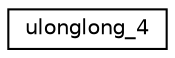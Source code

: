 digraph "Graphical Class Hierarchy"
{
  edge [fontname="Helvetica",fontsize="10",labelfontname="Helvetica",labelfontsize="10"];
  node [fontname="Helvetica",fontsize="10",shape=record];
  rankdir="LR";
  Node1 [label="ulonglong_4",height=0.2,width=0.4,color="black", fillcolor="white", style="filled",URL="$classulonglong__4.html"];
}
